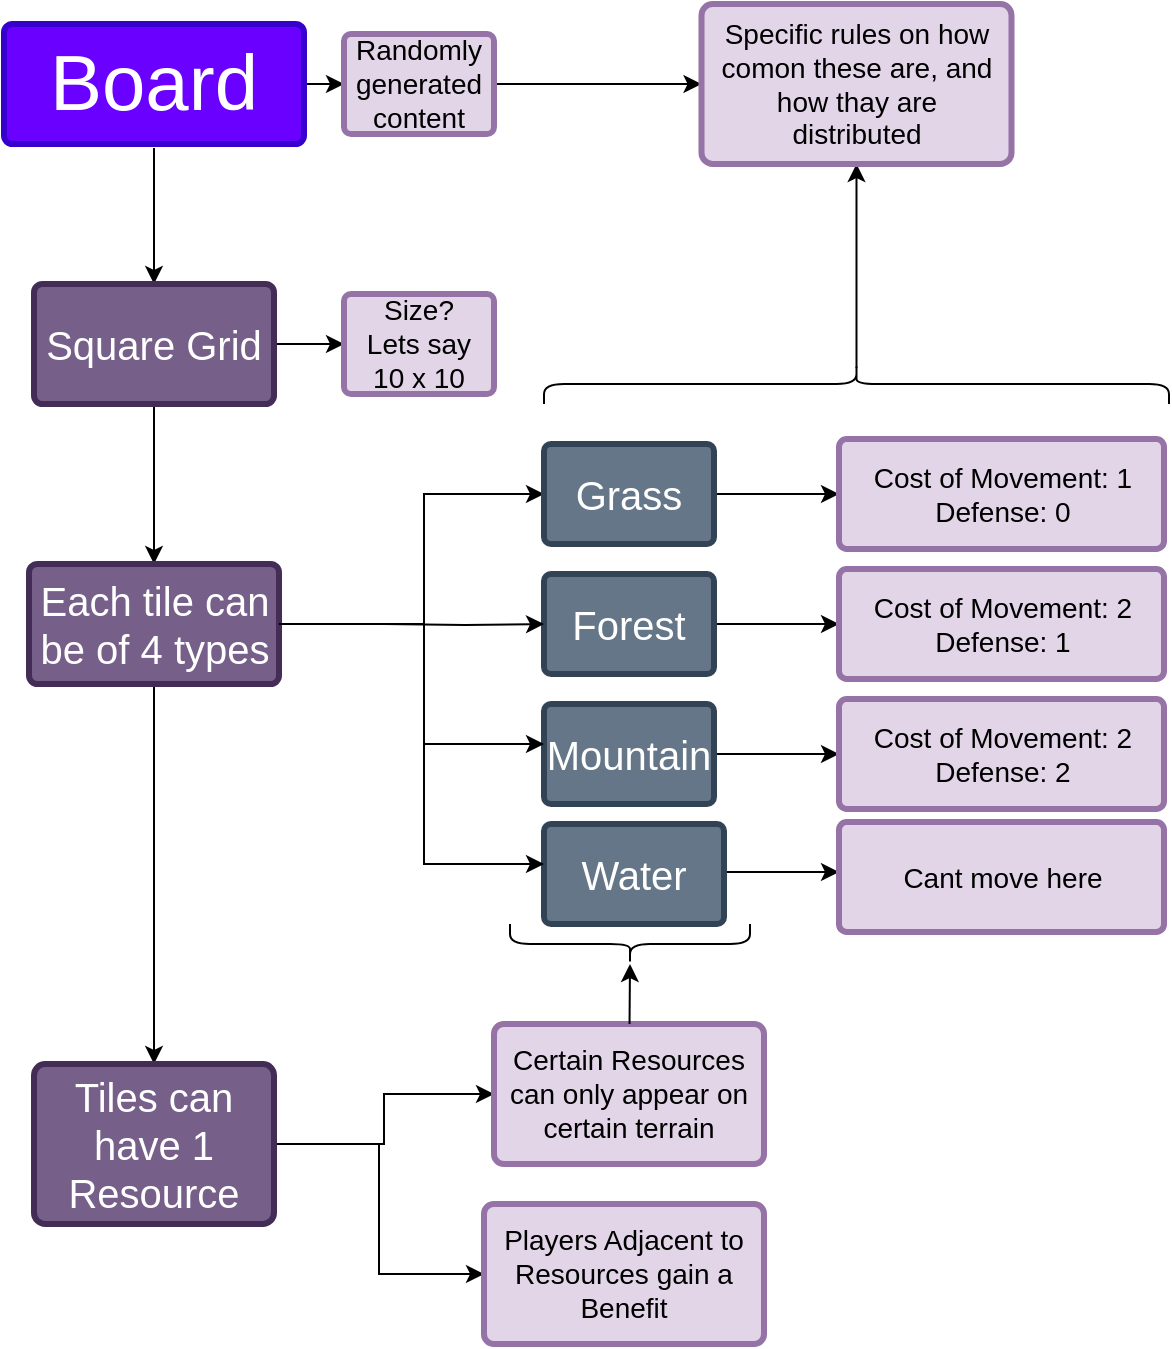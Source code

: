 <mxfile version="21.2.3" type="device">
  <diagram id="6a731a19-8d31-9384-78a2-239565b7b9f0" name="Page-1">
    <mxGraphModel dx="880" dy="470" grid="1" gridSize="10" guides="1" tooltips="1" connect="1" arrows="1" fold="1" page="1" pageScale="1" pageWidth="1169" pageHeight="827" background="none" math="0" shadow="0">
      <root>
        <mxCell id="0" />
        <mxCell id="1" parent="0" />
        <mxCell id="56OpiAGq0yWvSMqa_17q-1784" value="" style="edgeStyle=orthogonalEdgeStyle;rounded=0;orthogonalLoop=1;jettySize=auto;html=1;" edge="1" parent="1" source="1769" target="56OpiAGq0yWvSMqa_17q-1783">
          <mxGeometry relative="1" as="geometry" />
        </mxCell>
        <mxCell id="56OpiAGq0yWvSMqa_17q-1806" style="edgeStyle=orthogonalEdgeStyle;rounded=0;orthogonalLoop=1;jettySize=auto;html=1;" edge="1" parent="1" source="1769" target="56OpiAGq0yWvSMqa_17q-1805">
          <mxGeometry relative="1" as="geometry" />
        </mxCell>
        <mxCell id="1769" value="&lt;font style=&quot;font-size: 39px;&quot;&gt;Board&lt;/font&gt;" style="rounded=1;whiteSpace=wrap;html=1;shadow=0;labelBackgroundColor=none;strokeColor=#3700CC;strokeWidth=3;fillColor=#6a00ff;fontFamily=Helvetica;fontSize=14;align=center;spacing=5;arcSize=7;perimeterSpacing=2;fontColor=#ffffff;" parent="1" vertex="1">
          <mxGeometry x="120" y="40" width="150" height="60" as="geometry" />
        </mxCell>
        <mxCell id="56OpiAGq0yWvSMqa_17q-1799" value="" style="edgeStyle=orthogonalEdgeStyle;rounded=0;orthogonalLoop=1;jettySize=auto;html=1;" edge="1" parent="1" source="56OpiAGq0yWvSMqa_17q-1783" target="56OpiAGq0yWvSMqa_17q-1798">
          <mxGeometry relative="1" as="geometry" />
        </mxCell>
        <mxCell id="56OpiAGq0yWvSMqa_17q-1801" value="" style="edgeStyle=orthogonalEdgeStyle;rounded=0;orthogonalLoop=1;jettySize=auto;html=1;" edge="1" parent="1" source="56OpiAGq0yWvSMqa_17q-1783" target="56OpiAGq0yWvSMqa_17q-1800">
          <mxGeometry relative="1" as="geometry" />
        </mxCell>
        <mxCell id="56OpiAGq0yWvSMqa_17q-1783" value="&lt;font style=&quot;font-size: 20px;&quot;&gt;Square Grid&lt;/font&gt;" style="whiteSpace=wrap;html=1;fontSize=14;fillColor=#76608a;strokeColor=#432D57;fontColor=#ffffff;rounded=1;shadow=0;labelBackgroundColor=none;strokeWidth=3;spacing=5;arcSize=7;" vertex="1" parent="1">
          <mxGeometry x="135" y="170" width="120" height="60" as="geometry" />
        </mxCell>
        <mxCell id="56OpiAGq0yWvSMqa_17q-1798" value="&lt;div&gt;Size?&lt;/div&gt;&lt;div&gt;Lets say 10 x 10&lt;br&gt;&lt;/div&gt;" style="whiteSpace=wrap;html=1;fontSize=14;fillColor=#e1d5e7;strokeColor=#9673a6;rounded=1;shadow=0;labelBackgroundColor=none;strokeWidth=3;spacing=5;arcSize=7;" vertex="1" parent="1">
          <mxGeometry x="290" y="175" width="75" height="50" as="geometry" />
        </mxCell>
        <mxCell id="56OpiAGq0yWvSMqa_17q-1803" value="" style="edgeStyle=orthogonalEdgeStyle;rounded=0;orthogonalLoop=1;jettySize=auto;html=1;" edge="1" parent="1" source="56OpiAGq0yWvSMqa_17q-1800" target="56OpiAGq0yWvSMqa_17q-1802">
          <mxGeometry relative="1" as="geometry">
            <Array as="points">
              <mxPoint x="330" y="340" />
              <mxPoint x="330" y="275" />
            </Array>
          </mxGeometry>
        </mxCell>
        <mxCell id="56OpiAGq0yWvSMqa_17q-1830" value="" style="edgeStyle=orthogonalEdgeStyle;rounded=0;orthogonalLoop=1;jettySize=auto;html=1;" edge="1" parent="1" source="56OpiAGq0yWvSMqa_17q-1800" target="56OpiAGq0yWvSMqa_17q-1829">
          <mxGeometry relative="1" as="geometry" />
        </mxCell>
        <mxCell id="56OpiAGq0yWvSMqa_17q-1800" value="&lt;font style=&quot;font-size: 20px;&quot;&gt;Each tile can be of 4 types&lt;/font&gt;" style="whiteSpace=wrap;html=1;fontSize=14;fillColor=#76608a;strokeColor=#432D57;fontColor=#ffffff;rounded=1;shadow=0;labelBackgroundColor=none;strokeWidth=3;spacing=5;arcSize=7;" vertex="1" parent="1">
          <mxGeometry x="132.5" y="310" width="125" height="60" as="geometry" />
        </mxCell>
        <mxCell id="56OpiAGq0yWvSMqa_17q-1814" value="" style="edgeStyle=orthogonalEdgeStyle;rounded=0;orthogonalLoop=1;jettySize=auto;html=1;" edge="1" parent="1" source="56OpiAGq0yWvSMqa_17q-1802" target="56OpiAGq0yWvSMqa_17q-1813">
          <mxGeometry relative="1" as="geometry" />
        </mxCell>
        <mxCell id="56OpiAGq0yWvSMqa_17q-1802" value="&lt;font style=&quot;font-size: 20px;&quot;&gt;Grass&lt;/font&gt;" style="whiteSpace=wrap;html=1;fontSize=20;fillColor=#647687;strokeColor=#314354;fontColor=#ffffff;rounded=1;shadow=0;labelBackgroundColor=none;strokeWidth=3;spacing=5;arcSize=7;" vertex="1" parent="1">
          <mxGeometry x="390" y="250" width="85" height="50" as="geometry" />
        </mxCell>
        <mxCell id="56OpiAGq0yWvSMqa_17q-1820" style="edgeStyle=orthogonalEdgeStyle;rounded=0;orthogonalLoop=1;jettySize=auto;html=1;" edge="1" parent="1" source="56OpiAGq0yWvSMqa_17q-1804" target="56OpiAGq0yWvSMqa_17q-1816">
          <mxGeometry relative="1" as="geometry" />
        </mxCell>
        <mxCell id="56OpiAGq0yWvSMqa_17q-1804" value="Mountain" style="whiteSpace=wrap;html=1;fontSize=20;fillColor=#647687;strokeColor=#314354;fontColor=#ffffff;rounded=1;shadow=0;labelBackgroundColor=none;strokeWidth=3;spacing=5;arcSize=7;" vertex="1" parent="1">
          <mxGeometry x="390" y="380" width="85" height="50" as="geometry" />
        </mxCell>
        <mxCell id="56OpiAGq0yWvSMqa_17q-1828" value="" style="edgeStyle=orthogonalEdgeStyle;rounded=0;orthogonalLoop=1;jettySize=auto;html=1;" edge="1" parent="1" source="56OpiAGq0yWvSMqa_17q-1805" target="56OpiAGq0yWvSMqa_17q-1827">
          <mxGeometry relative="1" as="geometry" />
        </mxCell>
        <mxCell id="56OpiAGq0yWvSMqa_17q-1805" value="Randomly generated content" style="whiteSpace=wrap;html=1;fontSize=14;fillColor=#e1d5e7;strokeColor=#9673a6;rounded=1;shadow=0;labelBackgroundColor=none;strokeWidth=3;spacing=5;arcSize=7;" vertex="1" parent="1">
          <mxGeometry x="290" y="45" width="75" height="50" as="geometry" />
        </mxCell>
        <mxCell id="56OpiAGq0yWvSMqa_17q-1819" style="edgeStyle=orthogonalEdgeStyle;rounded=0;orthogonalLoop=1;jettySize=auto;html=1;" edge="1" parent="1" source="56OpiAGq0yWvSMqa_17q-1807" target="56OpiAGq0yWvSMqa_17q-1815">
          <mxGeometry relative="1" as="geometry" />
        </mxCell>
        <mxCell id="56OpiAGq0yWvSMqa_17q-1807" value="Forest" style="whiteSpace=wrap;html=1;fontSize=20;fillColor=#647687;strokeColor=#314354;fontColor=#ffffff;rounded=1;shadow=0;labelBackgroundColor=none;strokeWidth=3;spacing=5;arcSize=7;" vertex="1" parent="1">
          <mxGeometry x="390" y="315" width="85" height="50" as="geometry" />
        </mxCell>
        <mxCell id="56OpiAGq0yWvSMqa_17q-1822" style="edgeStyle=orthogonalEdgeStyle;rounded=0;orthogonalLoop=1;jettySize=auto;html=1;" edge="1" parent="1" target="56OpiAGq0yWvSMqa_17q-1817">
          <mxGeometry relative="1" as="geometry">
            <mxPoint x="480" y="464" as="sourcePoint" />
            <mxPoint x="537.5" y="465.5" as="targetPoint" />
            <Array as="points">
              <mxPoint x="520" y="464" />
              <mxPoint x="520" y="464" />
            </Array>
          </mxGeometry>
        </mxCell>
        <mxCell id="56OpiAGq0yWvSMqa_17q-1808" value="Water" style="whiteSpace=wrap;html=1;fontSize=20;fillColor=#647687;strokeColor=#314354;fontColor=#ffffff;rounded=1;shadow=0;labelBackgroundColor=none;strokeWidth=3;spacing=5;arcSize=7;" vertex="1" parent="1">
          <mxGeometry x="390" y="440" width="90" height="50" as="geometry" />
        </mxCell>
        <mxCell id="56OpiAGq0yWvSMqa_17q-1809" value="" style="edgeStyle=orthogonalEdgeStyle;rounded=0;orthogonalLoop=1;jettySize=auto;html=1;" edge="1" parent="1" target="56OpiAGq0yWvSMqa_17q-1807">
          <mxGeometry relative="1" as="geometry">
            <mxPoint x="310" y="340" as="sourcePoint" />
            <mxPoint x="380" y="300" as="targetPoint" />
          </mxGeometry>
        </mxCell>
        <mxCell id="56OpiAGq0yWvSMqa_17q-1810" value="" style="edgeStyle=orthogonalEdgeStyle;rounded=0;orthogonalLoop=1;jettySize=auto;html=1;exitX=1;exitY=0.5;exitDx=0;exitDy=0;" edge="1" parent="1" source="56OpiAGq0yWvSMqa_17q-1800" target="56OpiAGq0yWvSMqa_17q-1804">
          <mxGeometry relative="1" as="geometry">
            <mxPoint x="275" y="360" as="sourcePoint" />
            <mxPoint x="385" y="305" as="targetPoint" />
            <Array as="points">
              <mxPoint x="330" y="340" />
              <mxPoint x="330" y="400" />
            </Array>
          </mxGeometry>
        </mxCell>
        <mxCell id="56OpiAGq0yWvSMqa_17q-1812" value="" style="edgeStyle=orthogonalEdgeStyle;rounded=0;orthogonalLoop=1;jettySize=auto;html=1;exitX=1;exitY=0.5;exitDx=0;exitDy=0;" edge="1" parent="1" source="56OpiAGq0yWvSMqa_17q-1800" target="56OpiAGq0yWvSMqa_17q-1808">
          <mxGeometry relative="1" as="geometry">
            <mxPoint x="265" y="350" as="sourcePoint" />
            <mxPoint x="400" y="410" as="targetPoint" />
            <Array as="points">
              <mxPoint x="330" y="340" />
              <mxPoint x="330" y="460" />
            </Array>
          </mxGeometry>
        </mxCell>
        <mxCell id="56OpiAGq0yWvSMqa_17q-1813" value="&lt;div&gt;Cost of Movement: 1&lt;/div&gt;&lt;div&gt;Defense: 0&lt;br&gt;&lt;/div&gt;" style="whiteSpace=wrap;html=1;fontSize=14;fillColor=#e1d5e7;strokeColor=#9673a6;fontColor=default;rounded=1;shadow=0;labelBackgroundColor=none;strokeWidth=3;spacing=5;arcSize=7;" vertex="1" parent="1">
          <mxGeometry x="537.5" y="247.5" width="162.5" height="55" as="geometry" />
        </mxCell>
        <mxCell id="56OpiAGq0yWvSMqa_17q-1815" value="&lt;div&gt;Cost of Movement: 2&lt;br&gt;&lt;/div&gt;&lt;div&gt;Defense: 1&lt;br&gt;&lt;/div&gt;" style="whiteSpace=wrap;html=1;fontSize=14;fillColor=#e1d5e7;strokeColor=#9673a6;fontColor=default;rounded=1;shadow=0;labelBackgroundColor=none;strokeWidth=3;spacing=5;arcSize=7;" vertex="1" parent="1">
          <mxGeometry x="537.5" y="312.5" width="162.5" height="55" as="geometry" />
        </mxCell>
        <mxCell id="56OpiAGq0yWvSMqa_17q-1816" value="&lt;div&gt;Cost of Movement: 2&lt;br&gt;&lt;/div&gt;&lt;div&gt;Defense: 2&lt;br&gt;&lt;/div&gt;" style="whiteSpace=wrap;html=1;fontSize=14;fillColor=#e1d5e7;strokeColor=#9673a6;fontColor=default;rounded=1;shadow=0;labelBackgroundColor=none;strokeWidth=3;spacing=5;arcSize=7;" vertex="1" parent="1">
          <mxGeometry x="537.5" y="377.5" width="162.5" height="55" as="geometry" />
        </mxCell>
        <mxCell id="56OpiAGq0yWvSMqa_17q-1817" value="Cant move here" style="whiteSpace=wrap;html=1;fontSize=14;fillColor=#e1d5e7;strokeColor=#9673a6;fontColor=default;rounded=1;shadow=0;labelBackgroundColor=none;strokeWidth=3;spacing=5;arcSize=7;" vertex="1" parent="1">
          <mxGeometry x="537.5" y="439" width="162.5" height="55" as="geometry" />
        </mxCell>
        <mxCell id="56OpiAGq0yWvSMqa_17q-1824" value="" style="shape=curlyBracket;whiteSpace=wrap;html=1;rounded=1;flipH=1;labelPosition=right;verticalLabelPosition=middle;align=left;verticalAlign=middle;rotation=-90;" vertex="1" parent="1">
          <mxGeometry x="536.25" y="63.75" width="20" height="312.5" as="geometry" />
        </mxCell>
        <mxCell id="56OpiAGq0yWvSMqa_17q-1825" value="" style="endArrow=classic;html=1;rounded=0;exitX=0.1;exitY=0.5;exitDx=0;exitDy=0;exitPerimeter=0;" edge="1" parent="1" source="56OpiAGq0yWvSMqa_17q-1824" target="56OpiAGq0yWvSMqa_17q-1827">
          <mxGeometry width="50" height="50" relative="1" as="geometry">
            <mxPoint x="550" y="210" as="sourcePoint" />
            <mxPoint x="546" y="130" as="targetPoint" />
          </mxGeometry>
        </mxCell>
        <mxCell id="56OpiAGq0yWvSMqa_17q-1827" value="Specific rules on how comon these are, and how thay are distributed" style="whiteSpace=wrap;html=1;fontSize=14;fillColor=#e1d5e7;strokeColor=#9673a6;rounded=1;shadow=0;labelBackgroundColor=none;strokeWidth=3;spacing=5;arcSize=7;" vertex="1" parent="1">
          <mxGeometry x="468.75" y="30" width="155" height="80" as="geometry" />
        </mxCell>
        <mxCell id="56OpiAGq0yWvSMqa_17q-1832" value="" style="edgeStyle=orthogonalEdgeStyle;rounded=0;orthogonalLoop=1;jettySize=auto;html=1;" edge="1" parent="1" source="56OpiAGq0yWvSMqa_17q-1829" target="56OpiAGq0yWvSMqa_17q-1831">
          <mxGeometry relative="1" as="geometry" />
        </mxCell>
        <mxCell id="56OpiAGq0yWvSMqa_17q-1834" value="" style="edgeStyle=orthogonalEdgeStyle;rounded=0;orthogonalLoop=1;jettySize=auto;html=1;" edge="1" parent="1" source="56OpiAGq0yWvSMqa_17q-1829" target="56OpiAGq0yWvSMqa_17q-1833">
          <mxGeometry relative="1" as="geometry" />
        </mxCell>
        <mxCell id="56OpiAGq0yWvSMqa_17q-1829" value="Tiles can have 1 Resource" style="whiteSpace=wrap;html=1;fontSize=20;fillColor=#76608a;strokeColor=#432D57;fontColor=#ffffff;rounded=1;shadow=0;labelBackgroundColor=none;strokeWidth=3;spacing=5;arcSize=7;" vertex="1" parent="1">
          <mxGeometry x="135" y="560" width="120" height="80" as="geometry" />
        </mxCell>
        <mxCell id="56OpiAGq0yWvSMqa_17q-1831" value="Certain Resources can only appear on certain terrain" style="whiteSpace=wrap;html=1;fontSize=14;fillColor=#e1d5e7;strokeColor=#9673a6;fontColor=default;rounded=1;shadow=0;labelBackgroundColor=none;strokeWidth=3;spacing=5;arcSize=7;" vertex="1" parent="1">
          <mxGeometry x="365" y="540" width="135" height="70" as="geometry" />
        </mxCell>
        <mxCell id="56OpiAGq0yWvSMqa_17q-1833" value="Players Adjacent to Resources gain a Benefit" style="whiteSpace=wrap;html=1;fontSize=14;fillColor=#e1d5e7;strokeColor=#9673a6;fontColor=default;rounded=1;shadow=0;labelBackgroundColor=none;strokeWidth=3;spacing=5;arcSize=7;" vertex="1" parent="1">
          <mxGeometry x="360" y="630" width="140" height="70" as="geometry" />
        </mxCell>
        <mxCell id="56OpiAGq0yWvSMqa_17q-1835" value="" style="shape=curlyBracket;whiteSpace=wrap;html=1;rounded=1;flipH=1;labelPosition=right;verticalLabelPosition=middle;align=left;verticalAlign=middle;rotation=90;" vertex="1" parent="1">
          <mxGeometry x="423" y="440" width="20" height="120" as="geometry" />
        </mxCell>
        <mxCell id="56OpiAGq0yWvSMqa_17q-1836" value="" style="endArrow=classic;html=1;rounded=0;" edge="1" parent="1" source="56OpiAGq0yWvSMqa_17q-1831">
          <mxGeometry width="50" height="50" relative="1" as="geometry">
            <mxPoint x="440" y="550" as="sourcePoint" />
            <mxPoint x="433" y="510" as="targetPoint" />
          </mxGeometry>
        </mxCell>
      </root>
    </mxGraphModel>
  </diagram>
</mxfile>
